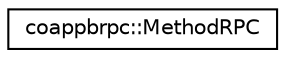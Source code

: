 digraph "Graphical Class Hierarchy"
{
  edge [fontname="Helvetica",fontsize="10",labelfontname="Helvetica",labelfontsize="10"];
  node [fontname="Helvetica",fontsize="10",shape=record];
  rankdir="LR";
  Node0 [label="coappbrpc::MethodRPC",height=0.2,width=0.4,color="black", fillcolor="white", style="filled",URL="$classcoappbrpc_1_1MethodRPC.html"];
}
